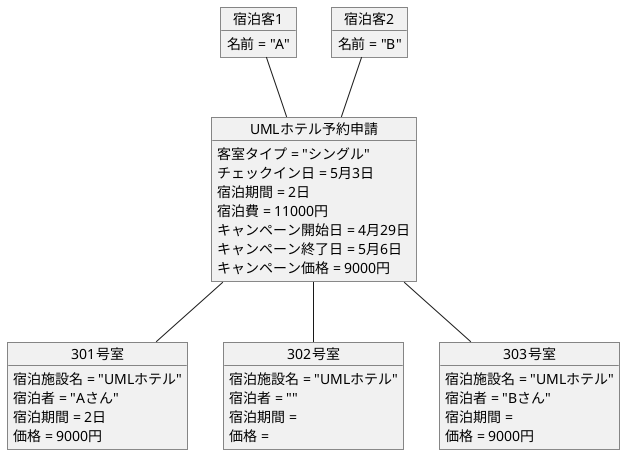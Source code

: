 @startuml 演習3-5
skinparam classAttributeIconSize 0
object 宿泊客1{
名前 = "A"
}
object 宿泊客2{
名前 = "B"
}
object UMLホテル予約申請{
客室タイプ = "シングル"
チェックイン日 = 5月3日
宿泊期間 = 2日
宿泊費 = 11000円
キャンペーン開始日 = 4月29日
キャンペーン終了日 = 5月6日
キャンペーン価格 = 9000円
}
object 301号室{
宿泊施設名 = "UMLホテル"
宿泊者 = "Aさん"
宿泊期間 = 2日
価格 = 9000円
}
object 302号室{
宿泊施設名 = "UMLホテル"
宿泊者 = ""
宿泊期間 = 
価格 = 
}
object 303号室{
宿泊施設名 = "UMLホテル"
宿泊者 = "Bさん"
宿泊期間 = 
価格 = 9000円
}
宿泊客1 -- UMLホテル予約申請
宿泊客2 -- UMLホテル予約申請
UMLホテル予約申請 -- 301号室
UMLホテル予約申請 -- 302号室
UMLホテル予約申請 -- 303号室
@enduml